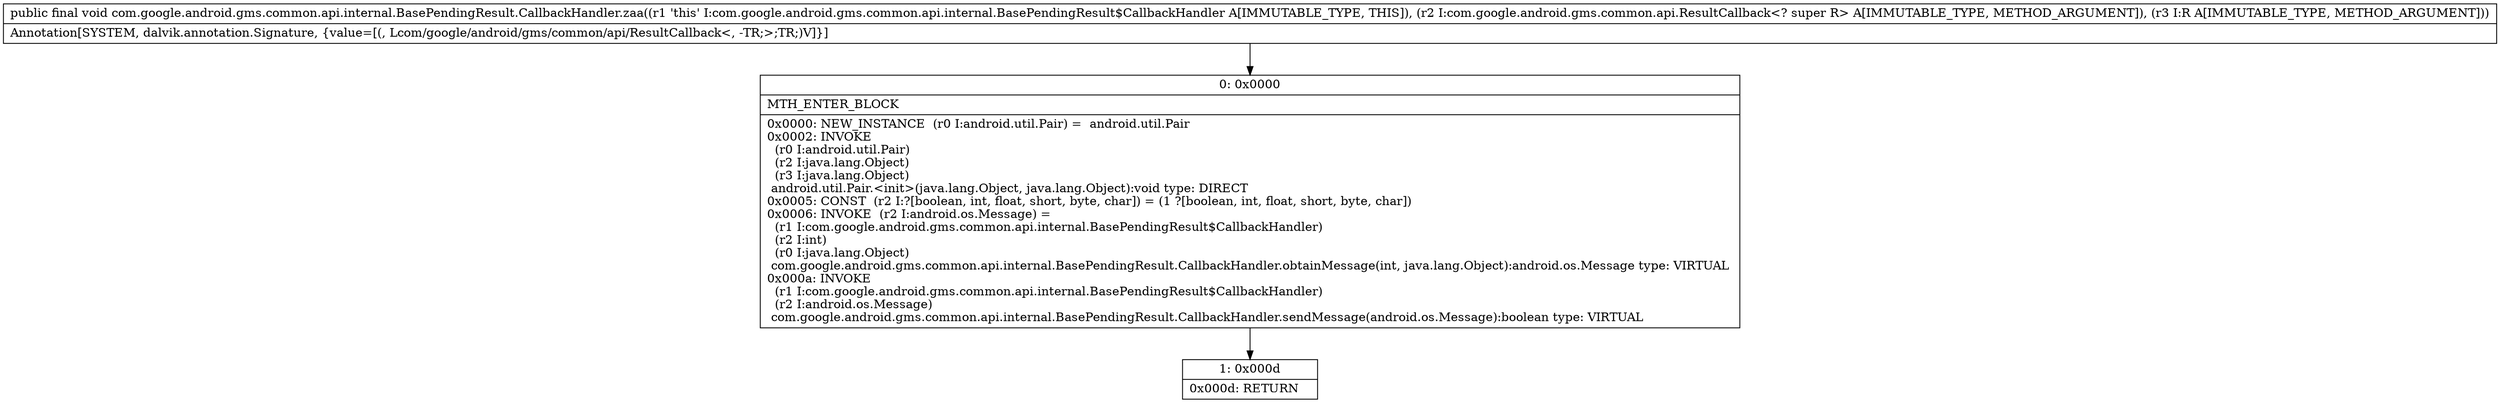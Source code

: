 digraph "CFG forcom.google.android.gms.common.api.internal.BasePendingResult.CallbackHandler.zaa(Lcom\/google\/android\/gms\/common\/api\/ResultCallback;Lcom\/google\/android\/gms\/common\/api\/Result;)V" {
Node_0 [shape=record,label="{0\:\ 0x0000|MTH_ENTER_BLOCK\l|0x0000: NEW_INSTANCE  (r0 I:android.util.Pair) =  android.util.Pair \l0x0002: INVOKE  \l  (r0 I:android.util.Pair)\l  (r2 I:java.lang.Object)\l  (r3 I:java.lang.Object)\l android.util.Pair.\<init\>(java.lang.Object, java.lang.Object):void type: DIRECT \l0x0005: CONST  (r2 I:?[boolean, int, float, short, byte, char]) = (1 ?[boolean, int, float, short, byte, char]) \l0x0006: INVOKE  (r2 I:android.os.Message) = \l  (r1 I:com.google.android.gms.common.api.internal.BasePendingResult$CallbackHandler)\l  (r2 I:int)\l  (r0 I:java.lang.Object)\l com.google.android.gms.common.api.internal.BasePendingResult.CallbackHandler.obtainMessage(int, java.lang.Object):android.os.Message type: VIRTUAL \l0x000a: INVOKE  \l  (r1 I:com.google.android.gms.common.api.internal.BasePendingResult$CallbackHandler)\l  (r2 I:android.os.Message)\l com.google.android.gms.common.api.internal.BasePendingResult.CallbackHandler.sendMessage(android.os.Message):boolean type: VIRTUAL \l}"];
Node_1 [shape=record,label="{1\:\ 0x000d|0x000d: RETURN   \l}"];
MethodNode[shape=record,label="{public final void com.google.android.gms.common.api.internal.BasePendingResult.CallbackHandler.zaa((r1 'this' I:com.google.android.gms.common.api.internal.BasePendingResult$CallbackHandler A[IMMUTABLE_TYPE, THIS]), (r2 I:com.google.android.gms.common.api.ResultCallback\<? super R\> A[IMMUTABLE_TYPE, METHOD_ARGUMENT]), (r3 I:R A[IMMUTABLE_TYPE, METHOD_ARGUMENT]))  | Annotation[SYSTEM, dalvik.annotation.Signature, \{value=[(, Lcom\/google\/android\/gms\/common\/api\/ResultCallback\<, \-TR;\>;TR;)V]\}]\l}"];
MethodNode -> Node_0;
Node_0 -> Node_1;
}

